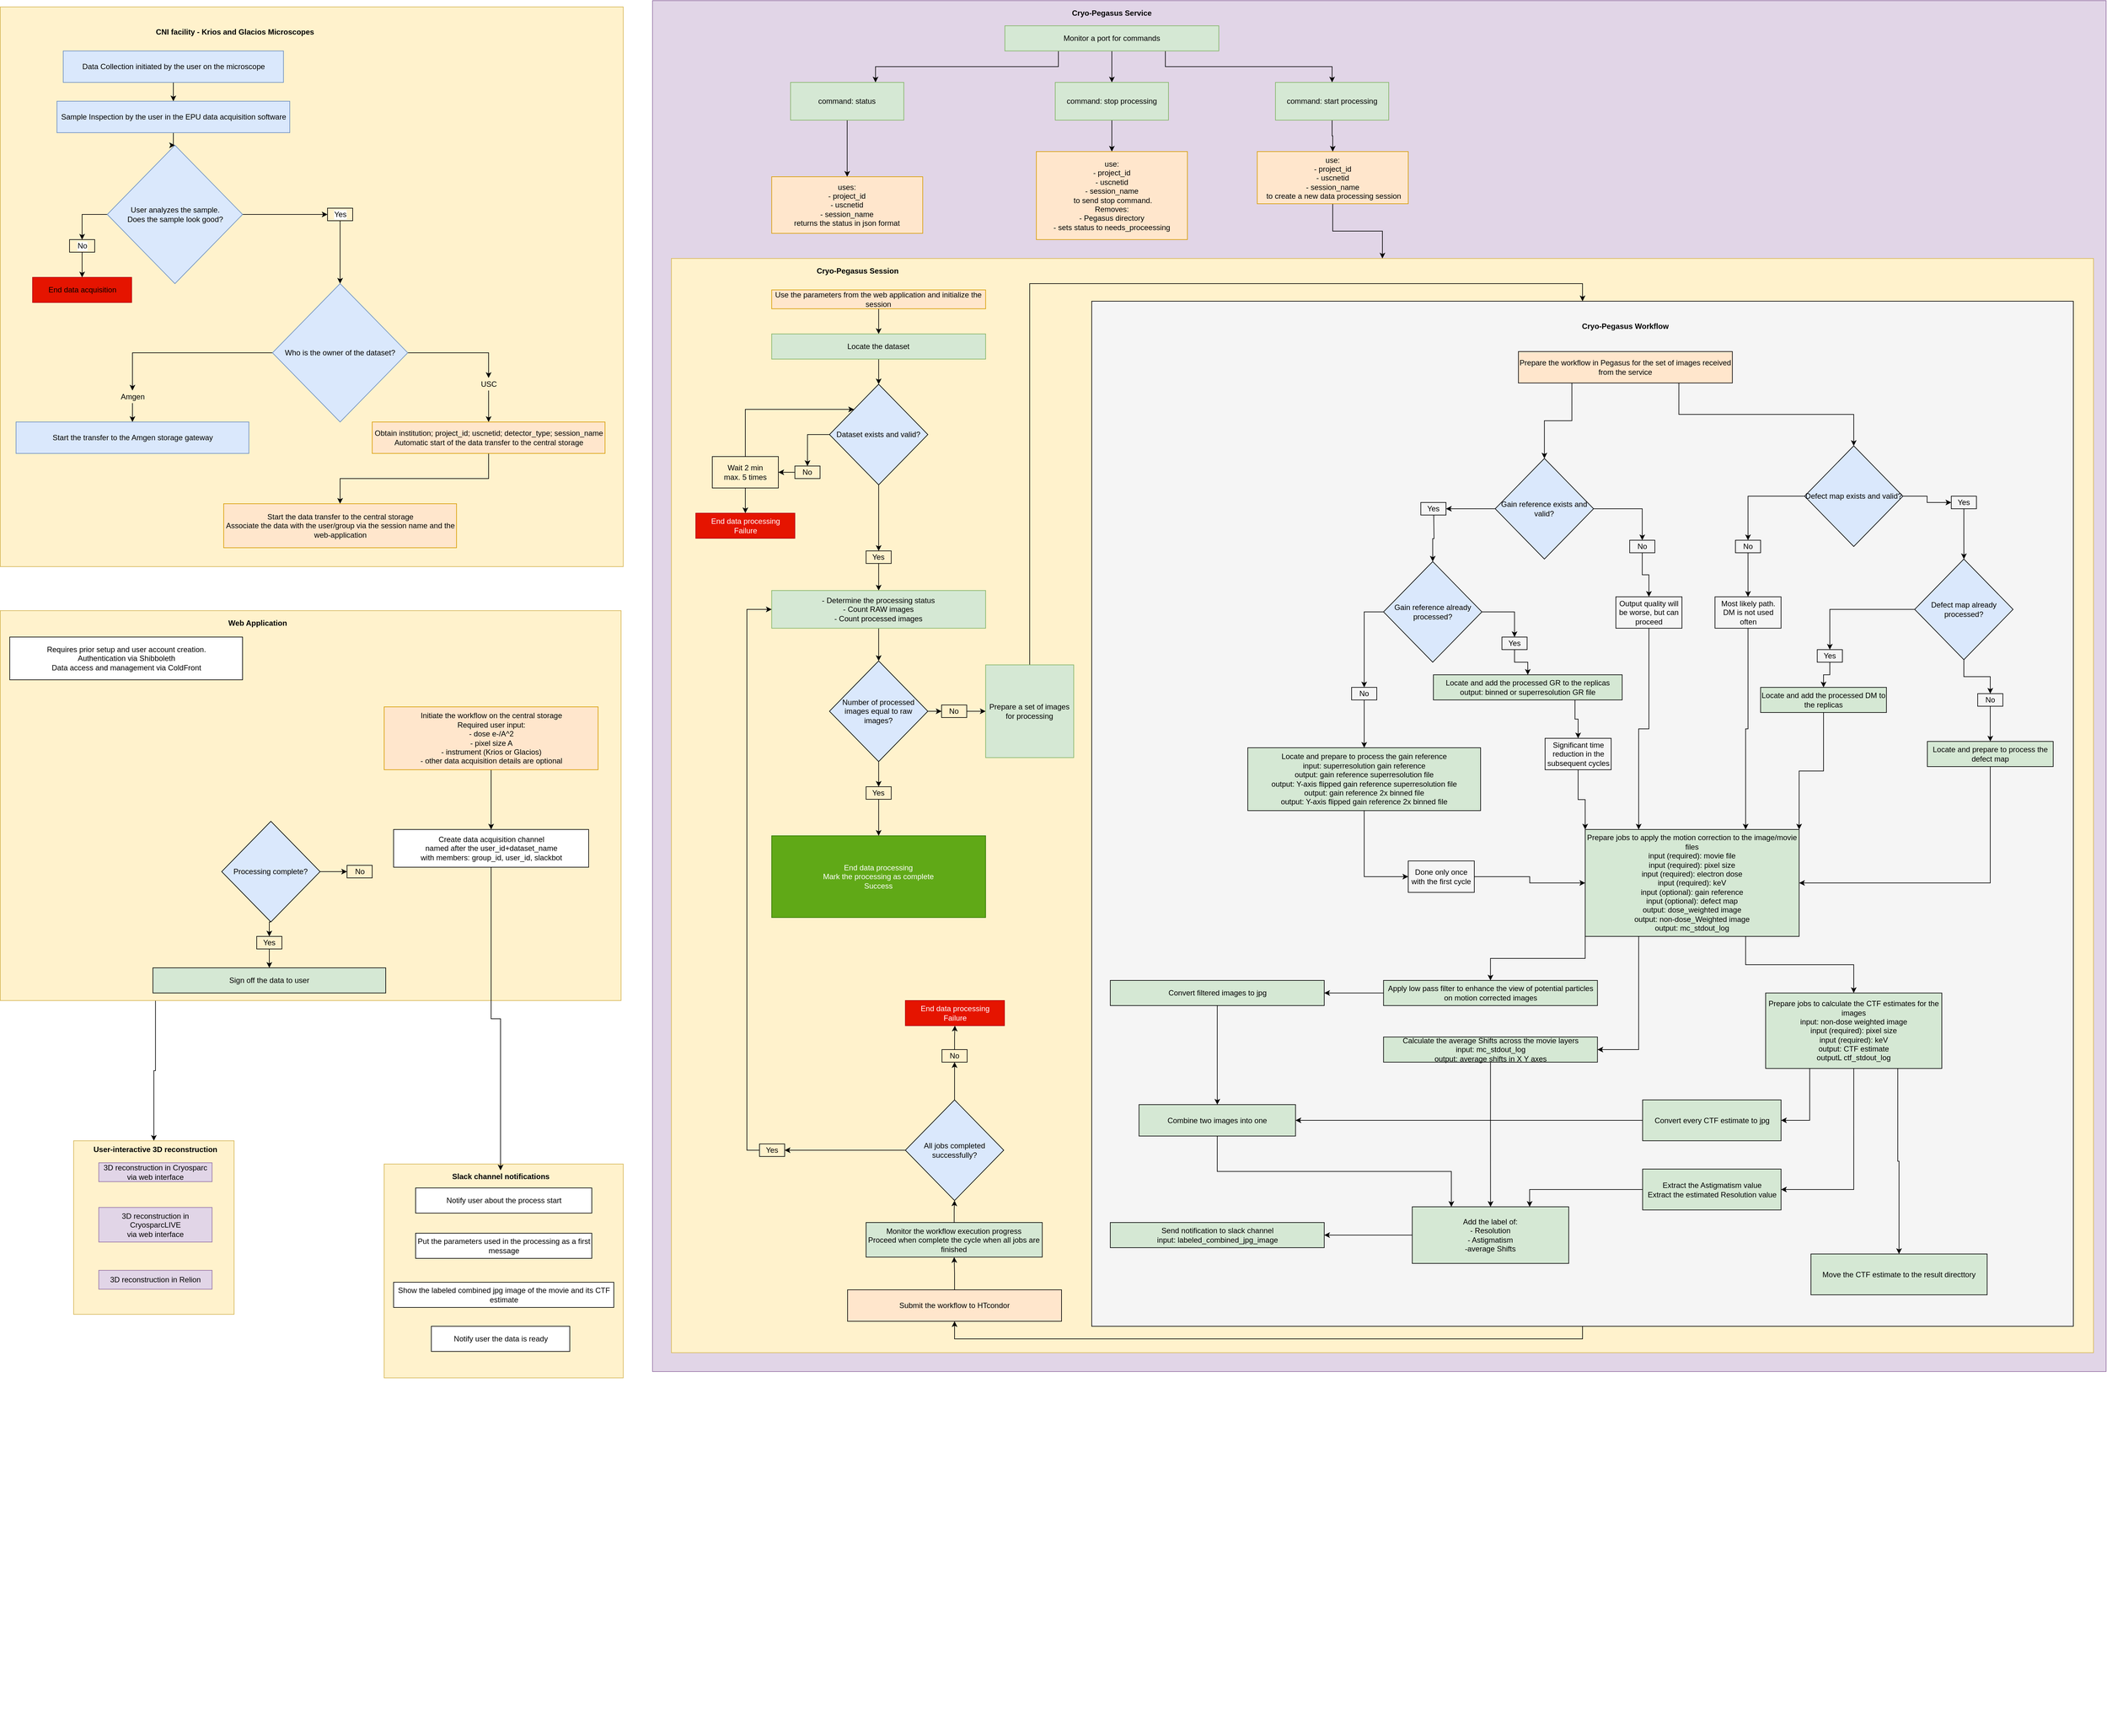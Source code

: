 <mxfile version="15.6.5" type="device"><diagram id="LNNa5TkTB2LznHq0I-LT" name="Page-1"><mxGraphModel dx="1994" dy="1608" grid="1" gridSize="10" guides="1" tooltips="1" connect="1" arrows="1" fold="1" page="1" pageScale="1" pageWidth="850" pageHeight="1100" math="0" shadow="0"><root><mxCell id="0"/><mxCell id="1" parent="0"/><mxCell id="IcMgXI0LhUCKFKVN-vmN-125" value="" style="rounded=0;whiteSpace=wrap;html=1;fillColor=#e1d5e7;strokeColor=#9673a6;fontColor=default;" vertex="1" parent="1"><mxGeometry x="2130" y="440" width="2310" height="2180" as="geometry"/></mxCell><mxCell id="pJacDKq9DmD9MSIn9Ij5-47" value="" style="rounded=0;whiteSpace=wrap;html=1;fillColor=#fff2cc;strokeColor=#d6b656;fontColor=default;" parent="1" vertex="1"><mxGeometry x="2160" y="850" width="2260" height="1740" as="geometry"/></mxCell><mxCell id="IcMgXI0LhUCKFKVN-vmN-156" style="edgeStyle=orthogonalEdgeStyle;rounded=0;orthogonalLoop=1;jettySize=auto;html=1;exitX=0.5;exitY=1;exitDx=0;exitDy=0;labelBackgroundColor=none;fontColor=default;strokeColor=default;entryX=0.5;entryY=1;entryDx=0;entryDy=0;" edge="1" parent="1" source="IcMgXI0LhUCKFKVN-vmN-126" target="IcMgXI0LhUCKFKVN-vmN-61"><mxGeometry relative="1" as="geometry"><mxPoint x="3635.2" y="2643" as="targetPoint"/></mxGeometry></mxCell><mxCell id="IcMgXI0LhUCKFKVN-vmN-126" value="" style="rounded=0;whiteSpace=wrap;html=1;fillColor=#f5f5f5;strokeColor=default;fontColor=default;labelBackgroundColor=none;" vertex="1" parent="1"><mxGeometry x="2828" y="918" width="1560" height="1630" as="geometry"/></mxCell><mxCell id="pJacDKq9DmD9MSIn9Ij5-79" value="" style="rounded=0;whiteSpace=wrap;html=1;fillColor=#fff2cc;strokeColor=#d6b656;fontColor=default;" parent="1" vertex="1"><mxGeometry x="1093.5" y="450" width="990" height="890" as="geometry"/></mxCell><mxCell id="pJacDKq9DmD9MSIn9Ij5-45" value="" style="rounded=0;whiteSpace=wrap;html=1;fillColor=#fff2cc;strokeColor=#d6b656;fontColor=default;" parent="1" vertex="1"><mxGeometry x="1703.5" y="2290" width="380" height="340" as="geometry"/></mxCell><mxCell id="IcMgXI0LhUCKFKVN-vmN-194" style="edgeStyle=orthogonalEdgeStyle;rounded=0;orthogonalLoop=1;jettySize=auto;html=1;exitX=0.25;exitY=1;exitDx=0;exitDy=0;labelBackgroundColor=default;fontColor=default;strokeColor=default;" edge="1" parent="1" source="pJacDKq9DmD9MSIn9Ij5-43" target="pJacDKq9DmD9MSIn9Ij5-41"><mxGeometry relative="1" as="geometry"/></mxCell><mxCell id="pJacDKq9DmD9MSIn9Ij5-43" value="" style="rounded=0;whiteSpace=wrap;html=1;fillColor=#fff2cc;strokeColor=#d6b656;fontColor=default;" parent="1" vertex="1"><mxGeometry x="1093.5" y="1410" width="986.5" height="620" as="geometry"/></mxCell><mxCell id="pJacDKq9DmD9MSIn9Ij5-41" value="" style="rounded=0;whiteSpace=wrap;html=1;fillColor=#fff2cc;strokeColor=#d6b656;fontColor=default;" parent="1" vertex="1"><mxGeometry x="1210" y="2253" width="255" height="276" as="geometry"/></mxCell><mxCell id="pJacDKq9DmD9MSIn9Ij5-51" style="edgeStyle=orthogonalEdgeStyle;rounded=0;orthogonalLoop=1;jettySize=auto;html=1;exitX=0.5;exitY=1;exitDx=0;exitDy=0;fontColor=default;" parent="1" source="pJacDKq9DmD9MSIn9Ij5-3" target="pJacDKq9DmD9MSIn9Ij5-5" edge="1"><mxGeometry relative="1" as="geometry"/></mxCell><mxCell id="pJacDKq9DmD9MSIn9Ij5-3" value="Data Collection initiated by the user on the microscope" style="rounded=0;whiteSpace=wrap;html=1;fillColor=#dae8fc;strokeColor=#6c8ebf;fontColor=default;" parent="1" vertex="1"><mxGeometry x="1193.5" y="520" width="350" height="50" as="geometry"/></mxCell><mxCell id="pJacDKq9DmD9MSIn9Ij5-52" style="edgeStyle=orthogonalEdgeStyle;rounded=0;orthogonalLoop=1;jettySize=auto;html=1;exitX=0.5;exitY=1;exitDx=0;exitDy=0;fontColor=default;" parent="1" source="pJacDKq9DmD9MSIn9Ij5-5" target="pJacDKq9DmD9MSIn9Ij5-6" edge="1"><mxGeometry relative="1" as="geometry"/></mxCell><mxCell id="pJacDKq9DmD9MSIn9Ij5-5" value="Sample Inspection by the user in the EPU data acquisition software" style="rounded=0;whiteSpace=wrap;html=1;fillColor=#dae8fc;strokeColor=#6c8ebf;fontColor=default;" parent="1" vertex="1"><mxGeometry x="1183.5" y="600" width="370" height="50" as="geometry"/></mxCell><mxCell id="pJacDKq9DmD9MSIn9Ij5-56" style="edgeStyle=orthogonalEdgeStyle;rounded=0;orthogonalLoop=1;jettySize=auto;html=1;exitX=0;exitY=0.5;exitDx=0;exitDy=0;entryX=0.5;entryY=0;entryDx=0;entryDy=0;strokeColor=default;labelBackgroundColor=default;fontColor=default;" parent="1" source="pJacDKq9DmD9MSIn9Ij5-6" target="pJacDKq9DmD9MSIn9Ij5-8" edge="1"><mxGeometry relative="1" as="geometry"/></mxCell><mxCell id="pJacDKq9DmD9MSIn9Ij5-59" style="edgeStyle=orthogonalEdgeStyle;rounded=0;orthogonalLoop=1;jettySize=auto;html=1;exitX=1;exitY=0.5;exitDx=0;exitDy=0;entryX=0;entryY=0.5;entryDx=0;entryDy=0;strokeColor=default;labelBackgroundColor=default;fontColor=default;" parent="1" source="pJacDKq9DmD9MSIn9Ij5-6" target="IcMgXI0LhUCKFKVN-vmN-167" edge="1"><mxGeometry relative="1" as="geometry"><mxPoint x="1563.5" y="820" as="targetPoint"/></mxGeometry></mxCell><mxCell id="pJacDKq9DmD9MSIn9Ij5-6" value="User analyzes the sample.&lt;br&gt;Does the sample look good?" style="rhombus;whiteSpace=wrap;html=1;fillColor=#dae8fc;strokeColor=#6c8ebf;fontColor=default;" parent="1" vertex="1"><mxGeometry x="1263.5" y="670" width="215" height="220" as="geometry"/></mxCell><mxCell id="pJacDKq9DmD9MSIn9Ij5-7" value="End data acquisition" style="rounded=0;whiteSpace=wrap;html=1;fillColor=#e51400;strokeColor=#B20000;labelBackgroundColor=none;fontColor=default;" parent="1" vertex="1"><mxGeometry x="1144.75" y="880" width="157.5" height="40" as="geometry"/></mxCell><mxCell id="pJacDKq9DmD9MSIn9Ij5-55" style="edgeStyle=orthogonalEdgeStyle;rounded=0;orthogonalLoop=1;jettySize=auto;html=1;exitX=0.5;exitY=1;exitDx=0;exitDy=0;strokeColor=default;labelBackgroundColor=default;fontColor=default;" parent="1" source="pJacDKq9DmD9MSIn9Ij5-8" target="pJacDKq9DmD9MSIn9Ij5-7" edge="1"><mxGeometry relative="1" as="geometry"/></mxCell><mxCell id="pJacDKq9DmD9MSIn9Ij5-8" value="No" style="text;html=1;strokeColor=default;fillColor=none;align=center;verticalAlign=middle;whiteSpace=wrap;rounded=0;labelBackgroundColor=default;fontColor=default;" parent="1" vertex="1"><mxGeometry x="1203.5" y="820" width="40" height="20" as="geometry"/></mxCell><mxCell id="pJacDKq9DmD9MSIn9Ij5-60" style="edgeStyle=orthogonalEdgeStyle;rounded=0;orthogonalLoop=1;jettySize=auto;html=1;entryX=0.5;entryY=0;entryDx=0;entryDy=0;strokeColor=default;labelBackgroundColor=default;fontColor=default;" parent="1" source="IcMgXI0LhUCKFKVN-vmN-167" target="pJacDKq9DmD9MSIn9Ij5-10" edge="1"><mxGeometry relative="1" as="geometry"><mxPoint x="1583.5" y="835" as="sourcePoint"/></mxGeometry></mxCell><mxCell id="pJacDKq9DmD9MSIn9Ij5-61" style="edgeStyle=orthogonalEdgeStyle;rounded=0;orthogonalLoop=1;jettySize=auto;html=1;exitX=0;exitY=0.5;exitDx=0;exitDy=0;entryX=0.5;entryY=0;entryDx=0;entryDy=0;fontColor=default;" parent="1" source="pJacDKq9DmD9MSIn9Ij5-10" target="pJacDKq9DmD9MSIn9Ij5-11" edge="1"><mxGeometry relative="1" as="geometry"/></mxCell><mxCell id="pJacDKq9DmD9MSIn9Ij5-63" style="edgeStyle=orthogonalEdgeStyle;rounded=0;orthogonalLoop=1;jettySize=auto;html=1;exitX=1;exitY=0.5;exitDx=0;exitDy=0;entryX=0.5;entryY=0;entryDx=0;entryDy=0;fontColor=default;" parent="1" source="pJacDKq9DmD9MSIn9Ij5-10" target="pJacDKq9DmD9MSIn9Ij5-12" edge="1"><mxGeometry relative="1" as="geometry"/></mxCell><mxCell id="pJacDKq9DmD9MSIn9Ij5-10" value="Who is the owner of the dataset?" style="rhombus;whiteSpace=wrap;html=1;fillColor=#dae8fc;strokeColor=#6c8ebf;fontColor=default;" parent="1" vertex="1"><mxGeometry x="1526" y="890" width="215" height="220" as="geometry"/></mxCell><mxCell id="pJacDKq9DmD9MSIn9Ij5-62" style="edgeStyle=orthogonalEdgeStyle;rounded=0;orthogonalLoop=1;jettySize=auto;html=1;exitX=0.5;exitY=1;exitDx=0;exitDy=0;fontColor=default;" parent="1" source="pJacDKq9DmD9MSIn9Ij5-11" target="pJacDKq9DmD9MSIn9Ij5-13" edge="1"><mxGeometry relative="1" as="geometry"/></mxCell><mxCell id="pJacDKq9DmD9MSIn9Ij5-11" value="Amgen" style="text;html=1;strokeColor=none;fillColor=none;align=center;verticalAlign=middle;whiteSpace=wrap;rounded=0;fontColor=default;" parent="1" vertex="1"><mxGeometry x="1283.5" y="1060" width="40" height="20" as="geometry"/></mxCell><mxCell id="pJacDKq9DmD9MSIn9Ij5-64" style="edgeStyle=orthogonalEdgeStyle;rounded=0;orthogonalLoop=1;jettySize=auto;html=1;exitX=0.5;exitY=1;exitDx=0;exitDy=0;entryX=0.5;entryY=0;entryDx=0;entryDy=0;fontColor=default;" parent="1" source="pJacDKq9DmD9MSIn9Ij5-12" target="pJacDKq9DmD9MSIn9Ij5-14" edge="1"><mxGeometry relative="1" as="geometry"/></mxCell><mxCell id="pJacDKq9DmD9MSIn9Ij5-12" value="USC" style="text;html=1;strokeColor=none;fillColor=none;align=center;verticalAlign=middle;whiteSpace=wrap;rounded=0;fontColor=default;" parent="1" vertex="1"><mxGeometry x="1849.5" y="1040" width="40" height="20" as="geometry"/></mxCell><mxCell id="pJacDKq9DmD9MSIn9Ij5-13" value="Start the transfer to the Amgen storage gateway" style="rounded=0;whiteSpace=wrap;html=1;fillColor=#dae8fc;strokeColor=#6c8ebf;fontColor=default;" parent="1" vertex="1"><mxGeometry x="1118.5" y="1110" width="370" height="50" as="geometry"/></mxCell><mxCell id="pJacDKq9DmD9MSIn9Ij5-65" style="edgeStyle=orthogonalEdgeStyle;rounded=0;orthogonalLoop=1;jettySize=auto;html=1;exitX=0.5;exitY=1;exitDx=0;exitDy=0;fontColor=default;" parent="1" source="pJacDKq9DmD9MSIn9Ij5-14" target="pJacDKq9DmD9MSIn9Ij5-15" edge="1"><mxGeometry relative="1" as="geometry"/></mxCell><mxCell id="pJacDKq9DmD9MSIn9Ij5-14" value="Obtain institution; project_id; uscnetid; detector_type; session_name&lt;br&gt;Automatic start of the data transfer to the central storage" style="rounded=0;whiteSpace=wrap;html=1;fillColor=#ffe6cc;strokeColor=#d79b00;fontColor=default;" parent="1" vertex="1"><mxGeometry x="1684.5" y="1110" width="370" height="50" as="geometry"/></mxCell><mxCell id="pJacDKq9DmD9MSIn9Ij5-15" value="Start the data transfer to the central storage&lt;br&gt;Associate the data with the user/group via the session name and the web-application" style="rounded=0;whiteSpace=wrap;html=1;fillColor=#ffe6cc;strokeColor=#d79b00;fontColor=default;" parent="1" vertex="1"><mxGeometry x="1448.5" y="1240" width="370" height="70" as="geometry"/></mxCell><mxCell id="IcMgXI0LhUCKFKVN-vmN-159" style="edgeStyle=orthogonalEdgeStyle;rounded=0;orthogonalLoop=1;jettySize=auto;html=1;exitX=0.5;exitY=1;exitDx=0;exitDy=0;labelBackgroundColor=default;fontColor=default;strokeColor=default;" edge="1" parent="1" source="pJacDKq9DmD9MSIn9Ij5-16" target="IcMgXI0LhUCKFKVN-vmN-5"><mxGeometry relative="1" as="geometry"/></mxCell><mxCell id="pJacDKq9DmD9MSIn9Ij5-16" value="Use the parameters from the web application and initialize the session" style="rounded=0;whiteSpace=wrap;html=1;fillColor=#ffe6cc;strokeColor=#d79b00;fontColor=default;" parent="1" vertex="1"><mxGeometry x="2319.38" y="900" width="340" height="30" as="geometry"/></mxCell><mxCell id="IcMgXI0LhUCKFKVN-vmN-191" style="edgeStyle=orthogonalEdgeStyle;rounded=0;orthogonalLoop=1;jettySize=auto;html=1;exitX=0.5;exitY=1;exitDx=0;exitDy=0;entryX=0.5;entryY=0;entryDx=0;entryDy=0;labelBackgroundColor=default;fontColor=default;strokeColor=default;" edge="1" parent="1" source="pJacDKq9DmD9MSIn9Ij5-20" target="pJacDKq9DmD9MSIn9Ij5-46"><mxGeometry relative="1" as="geometry"/></mxCell><mxCell id="pJacDKq9DmD9MSIn9Ij5-20" value="Create data acquisition channel&lt;br&gt;named after the user_id+dataset_name&lt;br&gt;with members: group_id, user_id, slackbot" style="rounded=0;whiteSpace=wrap;html=1;fontColor=default;fillColor=default;strokeColor=default;" parent="1" vertex="1"><mxGeometry x="1718.5" y="1758" width="310" height="60" as="geometry"/></mxCell><mxCell id="pJacDKq9DmD9MSIn9Ij5-21" value="Notify user about the process start" style="rounded=0;whiteSpace=wrap;html=1;fontColor=default;fillColor=default;strokeColor=default;" parent="1" vertex="1"><mxGeometry x="1753.5" y="2328" width="280" height="40" as="geometry"/></mxCell><mxCell id="pJacDKq9DmD9MSIn9Ij5-24" value="Show the labeled combined jpg image of the movie and its CTF estimate" style="rounded=0;whiteSpace=wrap;html=1;fontColor=default;fillColor=default;strokeColor=default;" parent="1" vertex="1"><mxGeometry x="1718.5" y="2478" width="350" height="40" as="geometry"/></mxCell><mxCell id="pJacDKq9DmD9MSIn9Ij5-27" value="Notify user the data is ready" style="rounded=0;whiteSpace=wrap;html=1;fontColor=default;fillColor=default;strokeColor=default;" parent="1" vertex="1"><mxGeometry x="1778.5" y="2548" width="220" height="40" as="geometry"/></mxCell><mxCell id="IcMgXI0LhUCKFKVN-vmN-105" style="edgeStyle=orthogonalEdgeStyle;rounded=0;orthogonalLoop=1;jettySize=auto;html=1;exitX=0.75;exitY=1;exitDx=0;exitDy=0;labelBackgroundColor=none;fontColor=default;strokeColor=default;" edge="1" parent="1" source="pJacDKq9DmD9MSIn9Ij5-28" target="pJacDKq9DmD9MSIn9Ij5-31"><mxGeometry relative="1" as="geometry"/></mxCell><mxCell id="IcMgXI0LhUCKFKVN-vmN-116" style="edgeStyle=orthogonalEdgeStyle;rounded=0;orthogonalLoop=1;jettySize=auto;html=1;exitX=0;exitY=1;exitDx=0;exitDy=0;labelBackgroundColor=none;fontColor=default;strokeColor=default;" edge="1" parent="1" source="pJacDKq9DmD9MSIn9Ij5-28" target="pJacDKq9DmD9MSIn9Ij5-29"><mxGeometry relative="1" as="geometry"/></mxCell><mxCell id="IcMgXI0LhUCKFKVN-vmN-117" style="edgeStyle=orthogonalEdgeStyle;rounded=0;orthogonalLoop=1;jettySize=auto;html=1;exitX=0.25;exitY=1;exitDx=0;exitDy=0;entryX=1;entryY=0.5;entryDx=0;entryDy=0;labelBackgroundColor=none;fontColor=default;strokeColor=default;" edge="1" parent="1" source="pJacDKq9DmD9MSIn9Ij5-28" target="IcMgXI0LhUCKFKVN-vmN-1"><mxGeometry relative="1" as="geometry"/></mxCell><mxCell id="pJacDKq9DmD9MSIn9Ij5-28" value="Prepare jobs to apply the motion correction to the image/movie files&lt;br&gt;input (required): movie file&lt;br&gt;input (required): pixel size&lt;br&gt;input (required): electron dose&lt;br&gt;input (required): keV&lt;br&gt;input (optional): gain reference&lt;br&gt;input (optional): defect map&lt;br&gt;output: dose_weighted image&lt;br&gt;output: non-dose_Weighted image&lt;br&gt;output: mc_stdout_log" style="rounded=0;whiteSpace=wrap;html=1;fillColor=#d5e8d4;strokeColor=default;fontColor=default;labelBackgroundColor=none;" parent="1" vertex="1"><mxGeometry x="3612.22" y="1758" width="340" height="170" as="geometry"/></mxCell><mxCell id="IcMgXI0LhUCKFKVN-vmN-114" style="edgeStyle=orthogonalEdgeStyle;rounded=0;orthogonalLoop=1;jettySize=auto;html=1;exitX=0;exitY=0.5;exitDx=0;exitDy=0;labelBackgroundColor=none;fontColor=default;strokeColor=default;" edge="1" parent="1" source="pJacDKq9DmD9MSIn9Ij5-29" target="IcMgXI0LhUCKFKVN-vmN-56"><mxGeometry relative="1" as="geometry"/></mxCell><mxCell id="pJacDKq9DmD9MSIn9Ij5-29" value="Apply low pass filter to enhance the view of potential particles on motion corrected images" style="rounded=0;whiteSpace=wrap;html=1;fillColor=#d5e8d4;strokeColor=default;fontColor=default;labelBackgroundColor=none;" parent="1" vertex="1"><mxGeometry x="3291.74" y="1998" width="340" height="40" as="geometry"/></mxCell><mxCell id="IcMgXI0LhUCKFKVN-vmN-123" style="edgeStyle=orthogonalEdgeStyle;rounded=0;orthogonalLoop=1;jettySize=auto;html=1;exitX=0;exitY=0.5;exitDx=0;exitDy=0;entryX=0.75;entryY=0;entryDx=0;entryDy=0;labelBackgroundColor=none;fontColor=default;strokeColor=default;" edge="1" parent="1" source="pJacDKq9DmD9MSIn9Ij5-30" target="IcMgXI0LhUCKFKVN-vmN-118"><mxGeometry relative="1" as="geometry"/></mxCell><mxCell id="pJacDKq9DmD9MSIn9Ij5-30" value="Extract the Astigmatism value&lt;br&gt;Extract the estimated Resolution value" style="rounded=0;whiteSpace=wrap;html=1;fillColor=#d5e8d4;strokeColor=default;fontColor=default;labelBackgroundColor=none;" parent="1" vertex="1"><mxGeometry x="3703.5" y="2298" width="220" height="65" as="geometry"/></mxCell><mxCell id="IcMgXI0LhUCKFKVN-vmN-111" style="edgeStyle=orthogonalEdgeStyle;rounded=0;orthogonalLoop=1;jettySize=auto;html=1;exitX=0.5;exitY=1;exitDx=0;exitDy=0;entryX=1;entryY=0.5;entryDx=0;entryDy=0;labelBackgroundColor=none;fontColor=default;strokeColor=default;" edge="1" parent="1" source="pJacDKq9DmD9MSIn9Ij5-31" target="pJacDKq9DmD9MSIn9Ij5-30"><mxGeometry relative="1" as="geometry"/></mxCell><mxCell id="IcMgXI0LhUCKFKVN-vmN-112" style="edgeStyle=orthogonalEdgeStyle;rounded=0;orthogonalLoop=1;jettySize=auto;html=1;exitX=0.25;exitY=1;exitDx=0;exitDy=0;entryX=1;entryY=0.5;entryDx=0;entryDy=0;labelBackgroundColor=none;fontColor=default;strokeColor=default;" edge="1" parent="1" source="pJacDKq9DmD9MSIn9Ij5-31" target="IcMgXI0LhUCKFKVN-vmN-58"><mxGeometry relative="1" as="geometry"/></mxCell><mxCell id="IcMgXI0LhUCKFKVN-vmN-113" style="edgeStyle=orthogonalEdgeStyle;rounded=0;orthogonalLoop=1;jettySize=auto;html=1;exitX=0.75;exitY=1;exitDx=0;exitDy=0;labelBackgroundColor=none;fontColor=default;strokeColor=default;" edge="1" parent="1" source="pJacDKq9DmD9MSIn9Ij5-31" target="IcMgXI0LhUCKFKVN-vmN-57"><mxGeometry relative="1" as="geometry"/></mxCell><mxCell id="pJacDKq9DmD9MSIn9Ij5-31" value="Prepare jobs to calculate the CTF estimates for the images&lt;br&gt;input: non-dose weighted image&lt;br&gt;input (required): pixel size&lt;br&gt;input (required): keV&lt;br&gt;output: CTF estimate&lt;br&gt;outputL ctf_stdout_log" style="rounded=0;whiteSpace=wrap;html=1;fillColor=#d5e8d4;strokeColor=default;fontColor=default;labelBackgroundColor=none;" parent="1" vertex="1"><mxGeometry x="3899.02" y="2018" width="280" height="120" as="geometry"/></mxCell><mxCell id="pJacDKq9DmD9MSIn9Ij5-32" value="Sign off the data to user" style="rounded=0;whiteSpace=wrap;html=1;fillColor=#d5e8d4;strokeColor=default;fontColor=default;labelBackgroundColor=none;" parent="1" vertex="1"><mxGeometry x="1336.0" y="1978" width="370" height="40" as="geometry"/></mxCell><mxCell id="pJacDKq9DmD9MSIn9Ij5-33" value="Requires prior setup and user account creation.&lt;br&gt;Authentication via Shibboleth&lt;br&gt;Data access and management via ColdFront" style="rounded=0;whiteSpace=wrap;html=1;fontColor=default;fillColor=default;strokeColor=default;" parent="1" vertex="1"><mxGeometry x="1108.5" y="1452" width="370" height="68" as="geometry"/></mxCell><mxCell id="pJacDKq9DmD9MSIn9Ij5-36" value="3D reconstruction in Cryosparc&lt;br&gt;via web interface" style="rounded=0;whiteSpace=wrap;html=1;fillColor=#e1d5e7;strokeColor=#9673a6;fontColor=default;" parent="1" vertex="1"><mxGeometry x="1250" y="2288" width="180" height="30" as="geometry"/></mxCell><mxCell id="pJacDKq9DmD9MSIn9Ij5-37" value="3D reconstruction in Relion" style="rounded=0;whiteSpace=wrap;html=1;fillColor=#e1d5e7;strokeColor=#9673a6;fontColor=default;" parent="1" vertex="1"><mxGeometry x="1250.0" y="2459" width="180" height="30" as="geometry"/></mxCell><mxCell id="pJacDKq9DmD9MSIn9Ij5-42" value="User-interactive 3D reconstruction" style="text;html=1;strokeColor=none;fillColor=none;align=center;verticalAlign=middle;whiteSpace=wrap;rounded=0;fontColor=default;fontStyle=1" parent="1" vertex="1"><mxGeometry x="1220" y="2257" width="240" height="20" as="geometry"/></mxCell><mxCell id="pJacDKq9DmD9MSIn9Ij5-44" value="Web Application" style="text;html=1;strokeColor=none;fillColor=none;align=center;verticalAlign=middle;whiteSpace=wrap;rounded=0;fontColor=default;labelBackgroundColor=none;fontStyle=1" parent="1" vertex="1"><mxGeometry x="1439.5" y="1420" width="125" height="20" as="geometry"/></mxCell><mxCell id="pJacDKq9DmD9MSIn9Ij5-46" value="Slack channel notifications" style="text;html=1;strokeColor=none;fillColor=none;align=center;verticalAlign=middle;whiteSpace=wrap;rounded=0;fontColor=default;fontStyle=1" parent="1" vertex="1"><mxGeometry x="1788.5" y="2300" width="200" height="20" as="geometry"/></mxCell><mxCell id="pJacDKq9DmD9MSIn9Ij5-48" value="Cryo-Pegasus Service" style="text;html=1;strokeColor=none;fillColor=none;align=center;verticalAlign=middle;whiteSpace=wrap;rounded=0;fontColor=default;fontStyle=1" parent="1" vertex="1"><mxGeometry x="2770" y="450" width="180" height="20" as="geometry"/></mxCell><mxCell id="pJacDKq9DmD9MSIn9Ij5-86" value="CNI facility - Krios and Glacios Microscopes" style="text;html=1;strokeColor=none;fillColor=none;align=center;verticalAlign=middle;whiteSpace=wrap;rounded=0;fontColor=default;fontStyle=1" parent="1" vertex="1"><mxGeometry x="1302.25" y="480" width="329" height="20" as="geometry"/></mxCell><mxCell id="IcMgXI0LhUCKFKVN-vmN-122" style="edgeStyle=orthogonalEdgeStyle;rounded=0;orthogonalLoop=1;jettySize=auto;html=1;exitX=0.5;exitY=1;exitDx=0;exitDy=0;labelBackgroundColor=none;fontColor=default;strokeColor=default;" edge="1" parent="1" source="IcMgXI0LhUCKFKVN-vmN-1" target="IcMgXI0LhUCKFKVN-vmN-118"><mxGeometry relative="1" as="geometry"/></mxCell><mxCell id="IcMgXI0LhUCKFKVN-vmN-1" value="Calculate the average Shifts across the movie layers&lt;br&gt;input: mc_stdout_log&lt;br&gt;output: average shifts in X Y axes" style="rounded=0;whiteSpace=wrap;html=1;fillColor=#d5e8d4;strokeColor=default;fontColor=default;labelBackgroundColor=none;" vertex="1" parent="1"><mxGeometry x="3291.74" y="2088" width="340" height="40" as="geometry"/></mxCell><mxCell id="IcMgXI0LhUCKFKVN-vmN-121" style="edgeStyle=orthogonalEdgeStyle;rounded=0;orthogonalLoop=1;jettySize=auto;html=1;exitX=0.5;exitY=1;exitDx=0;exitDy=0;entryX=0.25;entryY=0;entryDx=0;entryDy=0;labelBackgroundColor=none;fontColor=default;strokeColor=default;" edge="1" parent="1" source="IcMgXI0LhUCKFKVN-vmN-2" target="IcMgXI0LhUCKFKVN-vmN-118"><mxGeometry relative="1" as="geometry"/></mxCell><mxCell id="IcMgXI0LhUCKFKVN-vmN-2" value="Combine two images into one" style="rounded=0;whiteSpace=wrap;html=1;fillColor=#d5e8d4;strokeColor=default;fontColor=default;labelBackgroundColor=none;" vertex="1" parent="1"><mxGeometry x="2903.15" y="2195.5" width="248.75" height="50" as="geometry"/></mxCell><mxCell id="IcMgXI0LhUCKFKVN-vmN-190" style="edgeStyle=orthogonalEdgeStyle;rounded=0;orthogonalLoop=1;jettySize=auto;html=1;exitX=0.5;exitY=1;exitDx=0;exitDy=0;labelBackgroundColor=default;fontColor=default;strokeColor=default;" edge="1" parent="1" source="IcMgXI0LhUCKFKVN-vmN-3" target="pJacDKq9DmD9MSIn9Ij5-20"><mxGeometry relative="1" as="geometry"/></mxCell><mxCell id="IcMgXI0LhUCKFKVN-vmN-3" value="Initiate the workflow on the central storage&lt;br&gt;Required user input:&lt;br&gt;- dose e-/A^2&lt;br&gt;- pixel size A&lt;br&gt;- instrument (Krios or Glacios)&lt;br&gt;- other data acquisition details are optional" style="rounded=0;whiteSpace=wrap;html=1;fillColor=#ffe6cc;strokeColor=#d79b00;fontColor=default;" vertex="1" parent="1"><mxGeometry x="1703.5" y="1563" width="340" height="100" as="geometry"/></mxCell><mxCell id="IcMgXI0LhUCKFKVN-vmN-158" style="edgeStyle=orthogonalEdgeStyle;rounded=0;orthogonalLoop=1;jettySize=auto;html=1;exitX=0.5;exitY=1;exitDx=0;exitDy=0;labelBackgroundColor=default;fontColor=default;strokeColor=default;" edge="1" parent="1" source="IcMgXI0LhUCKFKVN-vmN-5" target="IcMgXI0LhUCKFKVN-vmN-7"><mxGeometry relative="1" as="geometry"/></mxCell><mxCell id="IcMgXI0LhUCKFKVN-vmN-5" value="Locate the dataset" style="rounded=0;whiteSpace=wrap;html=1;fillColor=#d5e8d4;strokeColor=#82b366;fontColor=default;" vertex="1" parent="1"><mxGeometry x="2319.38" y="970" width="340" height="40" as="geometry"/></mxCell><mxCell id="IcMgXI0LhUCKFKVN-vmN-7" value="Dataset exists and valid?" style="rhombus;whiteSpace=wrap;html=1;fillColor=#dae8fc;strokeColor=default;fontColor=default;" vertex="1" parent="1"><mxGeometry x="2411.2" y="1050" width="156.36" height="160" as="geometry"/></mxCell><mxCell id="IcMgXI0LhUCKFKVN-vmN-8" style="edgeStyle=orthogonalEdgeStyle;rounded=0;orthogonalLoop=1;jettySize=auto;html=1;strokeColor=default;labelBackgroundColor=default;fontColor=default;entryX=0.5;entryY=0;entryDx=0;entryDy=0;" edge="1" target="IcMgXI0LhUCKFKVN-vmN-11" parent="1" source="IcMgXI0LhUCKFKVN-vmN-7"><mxGeometry relative="1" as="geometry"><mxPoint x="1694.75" y="1090" as="sourcePoint"/><mxPoint x="1930.0" y="1110" as="targetPoint"/></mxGeometry></mxCell><mxCell id="IcMgXI0LhUCKFKVN-vmN-9" value="End data processing&lt;br&gt;Failure" style="rounded=0;whiteSpace=wrap;html=1;fillColor=#e51400;strokeColor=#B20000;labelBackgroundColor=none;fontColor=#ffffff;" vertex="1" parent="1"><mxGeometry x="2198.75" y="1255" width="157.5" height="40" as="geometry"/></mxCell><mxCell id="IcMgXI0LhUCKFKVN-vmN-11" value="No" style="text;html=1;strokeColor=default;fillColor=none;align=center;verticalAlign=middle;whiteSpace=wrap;rounded=0;labelBackgroundColor=none;fontColor=default;" vertex="1" parent="1"><mxGeometry x="2356.25" y="1180" width="40" height="20" as="geometry"/></mxCell><mxCell id="IcMgXI0LhUCKFKVN-vmN-13" style="edgeStyle=orthogonalEdgeStyle;rounded=0;orthogonalLoop=1;jettySize=auto;html=1;strokeColor=default;labelBackgroundColor=default;fontColor=default;entryX=1;entryY=0.5;entryDx=0;entryDy=0;exitX=0;exitY=0.5;exitDx=0;exitDy=0;" edge="1" parent="1" source="IcMgXI0LhUCKFKVN-vmN-11" target="IcMgXI0LhUCKFKVN-vmN-15"><mxGeometry relative="1" as="geometry"><mxPoint x="2079.988" y="1209.999" as="sourcePoint"/><mxPoint x="2005.0" y="1229.97" as="targetPoint"/></mxGeometry></mxCell><mxCell id="IcMgXI0LhUCKFKVN-vmN-157" style="edgeStyle=orthogonalEdgeStyle;rounded=0;orthogonalLoop=1;jettySize=auto;html=1;exitX=0.5;exitY=1;exitDx=0;exitDy=0;labelBackgroundColor=default;fontColor=default;strokeColor=default;" edge="1" parent="1" source="IcMgXI0LhUCKFKVN-vmN-15" target="IcMgXI0LhUCKFKVN-vmN-9"><mxGeometry relative="1" as="geometry"/></mxCell><mxCell id="IcMgXI0LhUCKFKVN-vmN-15" value="Wait 2 min&lt;br&gt;max. 5 times" style="text;html=1;strokeColor=default;fillColor=none;align=center;verticalAlign=middle;whiteSpace=wrap;rounded=0;labelBackgroundColor=none;fontColor=default;" vertex="1" parent="1"><mxGeometry x="2225.0" y="1165" width="105" height="50" as="geometry"/></mxCell><mxCell id="IcMgXI0LhUCKFKVN-vmN-16" style="edgeStyle=orthogonalEdgeStyle;rounded=0;orthogonalLoop=1;jettySize=auto;html=1;strokeColor=default;labelBackgroundColor=default;fontColor=default;exitX=0.5;exitY=0;exitDx=0;exitDy=0;entryX=0;entryY=0;entryDx=0;entryDy=0;" edge="1" parent="1" source="IcMgXI0LhUCKFKVN-vmN-15" target="IcMgXI0LhUCKFKVN-vmN-7"><mxGeometry relative="1" as="geometry"><mxPoint x="2332.64" y="1190" as="sourcePoint"/><mxPoint x="2275.0" y="1230" as="targetPoint"/><Array as="points"/></mxGeometry></mxCell><mxCell id="IcMgXI0LhUCKFKVN-vmN-67" style="edgeStyle=orthogonalEdgeStyle;rounded=0;orthogonalLoop=1;jettySize=auto;html=1;exitX=0.5;exitY=1;exitDx=0;exitDy=0;labelBackgroundColor=default;fontColor=default;strokeColor=default;" edge="1" parent="1" source="IcMgXI0LhUCKFKVN-vmN-18" target="IcMgXI0LhUCKFKVN-vmN-31"><mxGeometry relative="1" as="geometry"/></mxCell><mxCell id="IcMgXI0LhUCKFKVN-vmN-18" value="Yes" style="text;html=1;strokeColor=default;fillColor=none;align=center;verticalAlign=middle;whiteSpace=wrap;rounded=0;labelBackgroundColor=none;fontColor=default;" vertex="1" parent="1"><mxGeometry x="2469.38" y="1315" width="40" height="20" as="geometry"/></mxCell><mxCell id="IcMgXI0LhUCKFKVN-vmN-19" style="edgeStyle=orthogonalEdgeStyle;rounded=0;orthogonalLoop=1;jettySize=auto;html=1;strokeColor=default;labelBackgroundColor=default;fontColor=default;entryX=0.5;entryY=0;entryDx=0;entryDy=0;exitX=0.5;exitY=1;exitDx=0;exitDy=0;" edge="1" parent="1" source="IcMgXI0LhUCKFKVN-vmN-7" target="IcMgXI0LhUCKFKVN-vmN-18"><mxGeometry relative="1" as="geometry"><mxPoint x="2332.64" y="1190" as="sourcePoint"/><mxPoint x="2275.0" y="1230" as="targetPoint"/></mxGeometry></mxCell><mxCell id="IcMgXI0LhUCKFKVN-vmN-188" style="edgeStyle=orthogonalEdgeStyle;rounded=0;orthogonalLoop=1;jettySize=auto;html=1;exitX=0.5;exitY=1;exitDx=0;exitDy=0;labelBackgroundColor=default;fontColor=default;strokeColor=default;" edge="1" parent="1" source="IcMgXI0LhUCKFKVN-vmN-22" target="pJacDKq9DmD9MSIn9Ij5-47"><mxGeometry relative="1" as="geometry"/></mxCell><mxCell id="IcMgXI0LhUCKFKVN-vmN-22" value="use:&lt;br&gt;- project_id&lt;br&gt;- uscnetid&lt;br&gt;- session_name&lt;br&gt;&amp;nbsp;to create a new data processing session" style="rounded=0;whiteSpace=wrap;html=1;fillColor=#ffe6cc;strokeColor=#d79b00;fontColor=default;" vertex="1" parent="1"><mxGeometry x="3091" y="680" width="240" height="83" as="geometry"/></mxCell><mxCell id="IcMgXI0LhUCKFKVN-vmN-23" value="Cryo-Pegasus Workflow" style="text;html=1;strokeColor=none;fillColor=none;align=center;verticalAlign=middle;whiteSpace=wrap;rounded=0;fontColor=default;labelBackgroundColor=none;fontStyle=1" vertex="1" parent="1"><mxGeometry x="3586.11" y="948" width="180" height="20" as="geometry"/></mxCell><mxCell id="IcMgXI0LhUCKFKVN-vmN-78" style="edgeStyle=orthogonalEdgeStyle;rounded=0;orthogonalLoop=1;jettySize=auto;html=1;exitX=0;exitY=0.5;exitDx=0;exitDy=0;labelBackgroundColor=none;fontColor=default;strokeColor=default;" edge="1" parent="1" source="IcMgXI0LhUCKFKVN-vmN-24" target="IcMgXI0LhUCKFKVN-vmN-26"><mxGeometry relative="1" as="geometry"/></mxCell><mxCell id="IcMgXI0LhUCKFKVN-vmN-82" style="edgeStyle=orthogonalEdgeStyle;rounded=0;orthogonalLoop=1;jettySize=auto;html=1;exitX=1;exitY=0.5;exitDx=0;exitDy=0;entryX=0.5;entryY=0;entryDx=0;entryDy=0;labelBackgroundColor=none;fontColor=default;strokeColor=default;" edge="1" parent="1" source="IcMgXI0LhUCKFKVN-vmN-24" target="IcMgXI0LhUCKFKVN-vmN-27"><mxGeometry relative="1" as="geometry"/></mxCell><mxCell id="IcMgXI0LhUCKFKVN-vmN-24" value="Gain reference exists and valid?" style="rhombus;whiteSpace=wrap;html=1;fillColor=#dae8fc;strokeColor=default;fontColor=default;labelBackgroundColor=none;" vertex="1" parent="1"><mxGeometry x="3469.22" y="1168" width="156.36" height="160" as="geometry"/></mxCell><mxCell id="IcMgXI0LhUCKFKVN-vmN-85" style="edgeStyle=orthogonalEdgeStyle;rounded=0;orthogonalLoop=1;jettySize=auto;html=1;exitX=0;exitY=0.5;exitDx=0;exitDy=0;entryX=0.5;entryY=0;entryDx=0;entryDy=0;labelBackgroundColor=none;fontColor=default;strokeColor=default;" edge="1" parent="1" source="IcMgXI0LhUCKFKVN-vmN-25" target="IcMgXI0LhUCKFKVN-vmN-29"><mxGeometry relative="1" as="geometry"/></mxCell><mxCell id="IcMgXI0LhUCKFKVN-vmN-86" style="edgeStyle=orthogonalEdgeStyle;rounded=0;orthogonalLoop=1;jettySize=auto;html=1;exitX=1;exitY=0.5;exitDx=0;exitDy=0;entryX=0;entryY=0.5;entryDx=0;entryDy=0;labelBackgroundColor=none;fontColor=default;strokeColor=default;" edge="1" parent="1" source="IcMgXI0LhUCKFKVN-vmN-25" target="IcMgXI0LhUCKFKVN-vmN-28"><mxGeometry relative="1" as="geometry"/></mxCell><mxCell id="IcMgXI0LhUCKFKVN-vmN-25" value="Defect map exists and valid?" style="rhombus;whiteSpace=wrap;html=1;fillColor=#dae8fc;strokeColor=default;fontColor=default;labelBackgroundColor=none;" vertex="1" parent="1"><mxGeometry x="3960.84" y="1148" width="156.36" height="160" as="geometry"/></mxCell><mxCell id="IcMgXI0LhUCKFKVN-vmN-79" style="edgeStyle=orthogonalEdgeStyle;rounded=0;orthogonalLoop=1;jettySize=auto;html=1;exitX=0.5;exitY=1;exitDx=0;exitDy=0;labelBackgroundColor=none;fontColor=default;strokeColor=default;entryX=0.5;entryY=0;entryDx=0;entryDy=0;" edge="1" parent="1" target="IcMgXI0LhUCKFKVN-vmN-38"><mxGeometry relative="1" as="geometry"><mxPoint x="3371.53" y="1258" as="sourcePoint"/><mxPoint x="3370.461" y="1332.011" as="targetPoint"/></mxGeometry></mxCell><mxCell id="IcMgXI0LhUCKFKVN-vmN-26" value="Yes" style="text;html=1;strokeColor=default;fillColor=none;align=center;verticalAlign=middle;whiteSpace=wrap;rounded=0;labelBackgroundColor=none;fontColor=default;" vertex="1" parent="1"><mxGeometry x="3351.0" y="1238" width="40" height="20" as="geometry"/></mxCell><mxCell id="IcMgXI0LhUCKFKVN-vmN-83" style="edgeStyle=orthogonalEdgeStyle;rounded=0;orthogonalLoop=1;jettySize=auto;html=1;exitX=0.5;exitY=1;exitDx=0;exitDy=0;labelBackgroundColor=none;fontColor=default;strokeColor=default;" edge="1" parent="1" source="IcMgXI0LhUCKFKVN-vmN-27" target="IcMgXI0LhUCKFKVN-vmN-40"><mxGeometry relative="1" as="geometry"/></mxCell><mxCell id="IcMgXI0LhUCKFKVN-vmN-27" value="No" style="text;html=1;strokeColor=default;fillColor=none;align=center;verticalAlign=middle;whiteSpace=wrap;rounded=0;labelBackgroundColor=none;fontColor=default;" vertex="1" parent="1"><mxGeometry x="3682.92" y="1298" width="40" height="20" as="geometry"/></mxCell><mxCell id="IcMgXI0LhUCKFKVN-vmN-87" style="edgeStyle=orthogonalEdgeStyle;rounded=0;orthogonalLoop=1;jettySize=auto;html=1;exitX=0.5;exitY=1;exitDx=0;exitDy=0;labelBackgroundColor=none;fontColor=default;strokeColor=default;" edge="1" parent="1" source="IcMgXI0LhUCKFKVN-vmN-28" target="IcMgXI0LhUCKFKVN-vmN-51"><mxGeometry relative="1" as="geometry"/></mxCell><mxCell id="IcMgXI0LhUCKFKVN-vmN-28" value="Yes" style="text;html=1;strokeColor=default;fillColor=none;align=center;verticalAlign=middle;whiteSpace=wrap;rounded=0;labelBackgroundColor=none;fontColor=default;" vertex="1" parent="1"><mxGeometry x="4194.04" y="1228" width="40" height="20" as="geometry"/></mxCell><mxCell id="IcMgXI0LhUCKFKVN-vmN-92" style="edgeStyle=orthogonalEdgeStyle;rounded=0;orthogonalLoop=1;jettySize=auto;html=1;exitX=0.5;exitY=1;exitDx=0;exitDy=0;labelBackgroundColor=none;fontColor=default;strokeColor=default;" edge="1" parent="1" source="IcMgXI0LhUCKFKVN-vmN-29" target="IcMgXI0LhUCKFKVN-vmN-54"><mxGeometry relative="1" as="geometry"/></mxCell><mxCell id="IcMgXI0LhUCKFKVN-vmN-29" value="No" style="text;html=1;strokeColor=default;fillColor=none;align=center;verticalAlign=middle;whiteSpace=wrap;rounded=0;labelBackgroundColor=none;fontColor=default;" vertex="1" parent="1"><mxGeometry x="3851.0" y="1298" width="40" height="20" as="geometry"/></mxCell><mxCell id="IcMgXI0LhUCKFKVN-vmN-68" style="edgeStyle=orthogonalEdgeStyle;rounded=0;orthogonalLoop=1;jettySize=auto;html=1;exitX=0.5;exitY=1;exitDx=0;exitDy=0;labelBackgroundColor=default;fontColor=default;strokeColor=default;" edge="1" parent="1" source="IcMgXI0LhUCKFKVN-vmN-31" target="IcMgXI0LhUCKFKVN-vmN-65"><mxGeometry relative="1" as="geometry"/></mxCell><mxCell id="IcMgXI0LhUCKFKVN-vmN-31" value="- Determine the processing status&lt;br&gt;- Count RAW images&lt;br&gt;- Count processed images" style="rounded=0;whiteSpace=wrap;html=1;fillColor=#d5e8d4;strokeColor=#82b366;fontColor=default;" vertex="1" parent="1"><mxGeometry x="2319.38" y="1378" width="340" height="60" as="geometry"/></mxCell><mxCell id="IcMgXI0LhUCKFKVN-vmN-162" style="edgeStyle=orthogonalEdgeStyle;rounded=0;orthogonalLoop=1;jettySize=auto;html=1;exitX=0.5;exitY=0;exitDx=0;exitDy=0;entryX=0.5;entryY=0;entryDx=0;entryDy=0;labelBackgroundColor=none;fontColor=default;strokeColor=default;" edge="1" parent="1" source="IcMgXI0LhUCKFKVN-vmN-32" target="IcMgXI0LhUCKFKVN-vmN-126"><mxGeometry relative="1" as="geometry"><Array as="points"><mxPoint x="2729" y="890"/><mxPoint x="3608" y="890"/></Array></mxGeometry></mxCell><mxCell id="IcMgXI0LhUCKFKVN-vmN-32" value="Prepare a set of images for processing" style="rounded=0;whiteSpace=wrap;html=1;fillColor=#d5e8d4;strokeColor=#82b366;fontColor=default;" vertex="1" parent="1"><mxGeometry x="2659.38" y="1496.25" width="140" height="147.5" as="geometry"/></mxCell><mxCell id="IcMgXI0LhUCKFKVN-vmN-33" value="Cryo-Pegasus Session" style="text;html=1;strokeColor=none;fillColor=none;align=center;verticalAlign=middle;whiteSpace=wrap;rounded=0;fontColor=default;fontStyle=1" vertex="1" parent="1"><mxGeometry x="2365.7" y="860" width="180" height="20" as="geometry"/></mxCell><mxCell id="IcMgXI0LhUCKFKVN-vmN-76" style="edgeStyle=orthogonalEdgeStyle;rounded=0;orthogonalLoop=1;jettySize=auto;html=1;exitX=0.25;exitY=1;exitDx=0;exitDy=0;labelBackgroundColor=none;fontColor=default;strokeColor=default;" edge="1" parent="1" source="IcMgXI0LhUCKFKVN-vmN-35" target="IcMgXI0LhUCKFKVN-vmN-24"><mxGeometry relative="1" as="geometry"/></mxCell><mxCell id="IcMgXI0LhUCKFKVN-vmN-77" style="edgeStyle=orthogonalEdgeStyle;rounded=0;orthogonalLoop=1;jettySize=auto;html=1;exitX=0.75;exitY=1;exitDx=0;exitDy=0;labelBackgroundColor=none;fontColor=default;strokeColor=default;" edge="1" parent="1" source="IcMgXI0LhUCKFKVN-vmN-35" target="IcMgXI0LhUCKFKVN-vmN-25"><mxGeometry relative="1" as="geometry"/></mxCell><mxCell id="IcMgXI0LhUCKFKVN-vmN-35" value="Prepare the workflow in Pegasus for the set of images received from the service" style="rounded=0;whiteSpace=wrap;html=1;fillColor=#ffe6cc;strokeColor=default;fontColor=default;labelBackgroundColor=none;" vertex="1" parent="1"><mxGeometry x="3506.11" y="998" width="340" height="50" as="geometry"/></mxCell><mxCell id="IcMgXI0LhUCKFKVN-vmN-80" style="edgeStyle=orthogonalEdgeStyle;rounded=0;orthogonalLoop=1;jettySize=auto;html=1;exitX=1;exitY=0.5;exitDx=0;exitDy=0;entryX=0.5;entryY=0;entryDx=0;entryDy=0;labelBackgroundColor=none;fontColor=default;strokeColor=default;" edge="1" parent="1" source="IcMgXI0LhUCKFKVN-vmN-38" target="IcMgXI0LhUCKFKVN-vmN-43"><mxGeometry relative="1" as="geometry"/></mxCell><mxCell id="IcMgXI0LhUCKFKVN-vmN-81" style="edgeStyle=orthogonalEdgeStyle;rounded=0;orthogonalLoop=1;jettySize=auto;html=1;exitX=0;exitY=0.5;exitDx=0;exitDy=0;labelBackgroundColor=none;fontColor=default;strokeColor=default;" edge="1" parent="1" source="IcMgXI0LhUCKFKVN-vmN-38" target="IcMgXI0LhUCKFKVN-vmN-44"><mxGeometry relative="1" as="geometry"/></mxCell><mxCell id="IcMgXI0LhUCKFKVN-vmN-38" value="Gain reference already processed?" style="rhombus;whiteSpace=wrap;html=1;fillColor=#dae8fc;strokeColor=default;fontColor=default;labelBackgroundColor=none;" vertex="1" parent="1"><mxGeometry x="3291.74" y="1332" width="156.36" height="160" as="geometry"/></mxCell><mxCell id="IcMgXI0LhUCKFKVN-vmN-102" style="edgeStyle=orthogonalEdgeStyle;rounded=0;orthogonalLoop=1;jettySize=auto;html=1;exitX=1;exitY=0.5;exitDx=0;exitDy=0;labelBackgroundColor=none;fontColor=default;strokeColor=default;" edge="1" parent="1" source="IcMgXI0LhUCKFKVN-vmN-39" target="pJacDKq9DmD9MSIn9Ij5-28"><mxGeometry relative="1" as="geometry"/></mxCell><mxCell id="IcMgXI0LhUCKFKVN-vmN-39" value="Done only once with the first cycle" style="text;html=1;strokeColor=default;fillColor=none;align=center;verticalAlign=middle;whiteSpace=wrap;rounded=0;labelBackgroundColor=none;fontColor=default;" vertex="1" parent="1"><mxGeometry x="3331.0" y="1808" width="105" height="50" as="geometry"/></mxCell><mxCell id="IcMgXI0LhUCKFKVN-vmN-93" style="edgeStyle=orthogonalEdgeStyle;rounded=0;orthogonalLoop=1;jettySize=auto;html=1;exitX=0.5;exitY=1;exitDx=0;exitDy=0;entryX=0.25;entryY=0;entryDx=0;entryDy=0;labelBackgroundColor=none;fontColor=default;strokeColor=default;" edge="1" parent="1" source="IcMgXI0LhUCKFKVN-vmN-40" target="pJacDKq9DmD9MSIn9Ij5-28"><mxGeometry relative="1" as="geometry"/></mxCell><mxCell id="IcMgXI0LhUCKFKVN-vmN-40" value="Output quality will be worse, but can proceed" style="text;html=1;strokeColor=default;fillColor=none;align=center;verticalAlign=middle;whiteSpace=wrap;rounded=0;labelBackgroundColor=none;fontColor=default;" vertex="1" parent="1"><mxGeometry x="3661" y="1388" width="105" height="50" as="geometry"/></mxCell><mxCell id="IcMgXI0LhUCKFKVN-vmN-41" value="Send notification to slack channel&lt;br&gt;input: labeled_combined_jpg_image" style="rounded=0;whiteSpace=wrap;html=1;fillColor=#d5e8d4;strokeColor=default;fontColor=default;labelBackgroundColor=none;" vertex="1" parent="1"><mxGeometry x="2857.52" y="2383" width="340" height="40" as="geometry"/></mxCell><mxCell id="IcMgXI0LhUCKFKVN-vmN-165" style="edgeStyle=orthogonalEdgeStyle;rounded=0;orthogonalLoop=1;jettySize=auto;html=1;exitX=0.5;exitY=0;exitDx=0;exitDy=0;labelBackgroundColor=none;fontColor=default;strokeColor=default;" edge="1" parent="1" source="IcMgXI0LhUCKFKVN-vmN-42" target="IcMgXI0LhUCKFKVN-vmN-141"><mxGeometry relative="1" as="geometry"/></mxCell><mxCell id="IcMgXI0LhUCKFKVN-vmN-42" value="Monitor the workflow execution progress&lt;br&gt;Proceed when complete the cycle when all jobs are finished" style="rounded=0;whiteSpace=wrap;html=1;fillColor=#d5e8d4;strokeColor=default;labelBackgroundColor=none;fontColor=default;" vertex="1" parent="1"><mxGeometry x="2469.38" y="2383" width="280" height="55" as="geometry"/></mxCell><mxCell id="IcMgXI0LhUCKFKVN-vmN-84" style="edgeStyle=orthogonalEdgeStyle;rounded=0;orthogonalLoop=1;jettySize=auto;html=1;exitX=0.5;exitY=1;exitDx=0;exitDy=0;entryX=0.5;entryY=0;entryDx=0;entryDy=0;labelBackgroundColor=none;fontColor=default;strokeColor=default;" edge="1" parent="1" source="IcMgXI0LhUCKFKVN-vmN-43" target="IcMgXI0LhUCKFKVN-vmN-63"><mxGeometry relative="1" as="geometry"/></mxCell><mxCell id="IcMgXI0LhUCKFKVN-vmN-43" value="Yes" style="text;html=1;strokeColor=default;fillColor=none;align=center;verticalAlign=middle;whiteSpace=wrap;rounded=0;labelBackgroundColor=none;fontColor=default;" vertex="1" parent="1"><mxGeometry x="3479.92" y="1452" width="40" height="20" as="geometry"/></mxCell><mxCell id="IcMgXI0LhUCKFKVN-vmN-100" style="edgeStyle=orthogonalEdgeStyle;rounded=0;orthogonalLoop=1;jettySize=auto;html=1;exitX=0.5;exitY=1;exitDx=0;exitDy=0;labelBackgroundColor=none;fontColor=default;strokeColor=default;" edge="1" parent="1" source="IcMgXI0LhUCKFKVN-vmN-44" target="IcMgXI0LhUCKFKVN-vmN-64"><mxGeometry relative="1" as="geometry"/></mxCell><mxCell id="IcMgXI0LhUCKFKVN-vmN-44" value="No" style="text;html=1;strokeColor=default;fillColor=none;align=center;verticalAlign=middle;whiteSpace=wrap;rounded=0;labelBackgroundColor=none;fontColor=default;" vertex="1" parent="1"><mxGeometry x="3241" y="1532" width="40" height="20" as="geometry"/></mxCell><mxCell id="IcMgXI0LhUCKFKVN-vmN-95" style="edgeStyle=orthogonalEdgeStyle;rounded=0;orthogonalLoop=1;jettySize=auto;html=1;exitX=0.5;exitY=1;exitDx=0;exitDy=0;entryX=0;entryY=0;entryDx=0;entryDy=0;labelBackgroundColor=none;fontColor=default;strokeColor=default;" edge="1" parent="1" source="IcMgXI0LhUCKFKVN-vmN-47" target="pJacDKq9DmD9MSIn9Ij5-28"><mxGeometry relative="1" as="geometry"/></mxCell><mxCell id="IcMgXI0LhUCKFKVN-vmN-47" value="Significant time reduction in the subsequent cycles" style="text;html=1;strokeColor=default;fillColor=none;align=center;verticalAlign=middle;whiteSpace=wrap;rounded=0;labelBackgroundColor=none;fontColor=default;" vertex="1" parent="1"><mxGeometry x="3548.5" y="1613" width="105" height="50" as="geometry"/></mxCell><mxCell id="IcMgXI0LhUCKFKVN-vmN-88" style="edgeStyle=orthogonalEdgeStyle;rounded=0;orthogonalLoop=1;jettySize=auto;html=1;exitX=0;exitY=0.5;exitDx=0;exitDy=0;entryX=0.5;entryY=0;entryDx=0;entryDy=0;labelBackgroundColor=none;fontColor=default;strokeColor=default;" edge="1" parent="1" source="IcMgXI0LhUCKFKVN-vmN-51" target="IcMgXI0LhUCKFKVN-vmN-52"><mxGeometry relative="1" as="geometry"/></mxCell><mxCell id="IcMgXI0LhUCKFKVN-vmN-90" style="edgeStyle=orthogonalEdgeStyle;rounded=0;orthogonalLoop=1;jettySize=auto;html=1;exitX=0.5;exitY=1;exitDx=0;exitDy=0;entryX=0.5;entryY=0;entryDx=0;entryDy=0;labelBackgroundColor=none;fontColor=default;strokeColor=default;" edge="1" parent="1" source="IcMgXI0LhUCKFKVN-vmN-51" target="IcMgXI0LhUCKFKVN-vmN-53"><mxGeometry relative="1" as="geometry"/></mxCell><mxCell id="IcMgXI0LhUCKFKVN-vmN-51" value="Defect map already processed?" style="rhombus;whiteSpace=wrap;html=1;fillColor=#dae8fc;strokeColor=default;fontColor=default;labelBackgroundColor=none;" vertex="1" parent="1"><mxGeometry x="4135.86" y="1328" width="156.36" height="160" as="geometry"/></mxCell><mxCell id="IcMgXI0LhUCKFKVN-vmN-89" style="edgeStyle=orthogonalEdgeStyle;rounded=0;orthogonalLoop=1;jettySize=auto;html=1;exitX=0.5;exitY=1;exitDx=0;exitDy=0;labelBackgroundColor=none;fontColor=default;strokeColor=default;" edge="1" parent="1" source="IcMgXI0LhUCKFKVN-vmN-52" target="IcMgXI0LhUCKFKVN-vmN-55"><mxGeometry relative="1" as="geometry"/></mxCell><mxCell id="IcMgXI0LhUCKFKVN-vmN-52" value="Yes" style="text;html=1;strokeColor=default;fillColor=none;align=center;verticalAlign=middle;whiteSpace=wrap;rounded=0;labelBackgroundColor=none;fontColor=default;" vertex="1" parent="1"><mxGeometry x="3981" y="1472" width="40" height="20" as="geometry"/></mxCell><mxCell id="IcMgXI0LhUCKFKVN-vmN-91" style="edgeStyle=orthogonalEdgeStyle;rounded=0;orthogonalLoop=1;jettySize=auto;html=1;exitX=0.5;exitY=1;exitDx=0;exitDy=0;entryX=0.5;entryY=0;entryDx=0;entryDy=0;labelBackgroundColor=none;fontColor=default;strokeColor=default;" edge="1" parent="1" source="IcMgXI0LhUCKFKVN-vmN-53" target="IcMgXI0LhUCKFKVN-vmN-62"><mxGeometry relative="1" as="geometry"/></mxCell><mxCell id="IcMgXI0LhUCKFKVN-vmN-53" value="No" style="text;html=1;strokeColor=default;fillColor=none;align=center;verticalAlign=middle;whiteSpace=wrap;rounded=0;labelBackgroundColor=none;fontColor=default;" vertex="1" parent="1"><mxGeometry x="4236.0" y="1542" width="40" height="20" as="geometry"/></mxCell><mxCell id="IcMgXI0LhUCKFKVN-vmN-96" style="edgeStyle=orthogonalEdgeStyle;rounded=0;orthogonalLoop=1;jettySize=auto;html=1;exitX=0.5;exitY=1;exitDx=0;exitDy=0;entryX=0.75;entryY=0;entryDx=0;entryDy=0;labelBackgroundColor=none;fontColor=default;strokeColor=default;" edge="1" parent="1" source="IcMgXI0LhUCKFKVN-vmN-54" target="pJacDKq9DmD9MSIn9Ij5-28"><mxGeometry relative="1" as="geometry"/></mxCell><mxCell id="IcMgXI0LhUCKFKVN-vmN-54" value="Most likely path.&lt;br&gt;DM is not used often" style="text;html=1;strokeColor=default;fillColor=none;align=center;verticalAlign=middle;whiteSpace=wrap;rounded=0;labelBackgroundColor=none;fontColor=default;" vertex="1" parent="1"><mxGeometry x="3818.5" y="1388" width="105" height="50" as="geometry"/></mxCell><mxCell id="IcMgXI0LhUCKFKVN-vmN-98" style="edgeStyle=orthogonalEdgeStyle;rounded=0;orthogonalLoop=1;jettySize=auto;html=1;exitX=0.5;exitY=1;exitDx=0;exitDy=0;entryX=1;entryY=0;entryDx=0;entryDy=0;labelBackgroundColor=none;fontColor=default;strokeColor=default;" edge="1" parent="1" source="IcMgXI0LhUCKFKVN-vmN-55" target="pJacDKq9DmD9MSIn9Ij5-28"><mxGeometry relative="1" as="geometry"/></mxCell><mxCell id="IcMgXI0LhUCKFKVN-vmN-55" value="Locate and add the processed DM to the replicas" style="rounded=0;whiteSpace=wrap;html=1;fillColor=#d5e8d4;strokeColor=default;fontColor=default;labelBackgroundColor=none;" vertex="1" parent="1"><mxGeometry x="3891" y="1532" width="200" height="40" as="geometry"/></mxCell><mxCell id="IcMgXI0LhUCKFKVN-vmN-119" style="edgeStyle=orthogonalEdgeStyle;rounded=0;orthogonalLoop=1;jettySize=auto;html=1;exitX=0.5;exitY=1;exitDx=0;exitDy=0;labelBackgroundColor=none;fontColor=default;strokeColor=default;" edge="1" parent="1" source="IcMgXI0LhUCKFKVN-vmN-56" target="IcMgXI0LhUCKFKVN-vmN-2"><mxGeometry relative="1" as="geometry"/></mxCell><mxCell id="IcMgXI0LhUCKFKVN-vmN-56" value="Convert filtered images to jpg" style="rounded=0;whiteSpace=wrap;html=1;fillColor=#d5e8d4;strokeColor=default;fontColor=default;labelBackgroundColor=none;" vertex="1" parent="1"><mxGeometry x="2857.52" y="1998" width="340" height="40" as="geometry"/></mxCell><mxCell id="IcMgXI0LhUCKFKVN-vmN-57" value="Move the CTF estimate to the result directtory" style="rounded=0;whiteSpace=wrap;html=1;fillColor=#d5e8d4;strokeColor=default;fontColor=default;labelBackgroundColor=none;" vertex="1" parent="1"><mxGeometry x="3971" y="2433" width="280" height="65" as="geometry"/></mxCell><mxCell id="IcMgXI0LhUCKFKVN-vmN-120" style="edgeStyle=orthogonalEdgeStyle;rounded=0;orthogonalLoop=1;jettySize=auto;html=1;exitX=0;exitY=0.5;exitDx=0;exitDy=0;labelBackgroundColor=none;fontColor=default;strokeColor=default;" edge="1" parent="1" source="IcMgXI0LhUCKFKVN-vmN-58" target="IcMgXI0LhUCKFKVN-vmN-2"><mxGeometry relative="1" as="geometry"/></mxCell><mxCell id="IcMgXI0LhUCKFKVN-vmN-58" value="Convert every CTF estimate to jpg" style="rounded=0;whiteSpace=wrap;html=1;fillColor=#d5e8d4;strokeColor=default;fontColor=default;labelBackgroundColor=none;" vertex="1" parent="1"><mxGeometry x="3703.5" y="2188" width="220" height="65" as="geometry"/></mxCell><mxCell id="IcMgXI0LhUCKFKVN-vmN-138" style="edgeStyle=orthogonalEdgeStyle;rounded=0;orthogonalLoop=1;jettySize=auto;html=1;labelBackgroundColor=none;fontColor=default;strokeColor=default;" edge="1" parent="1" source="IcMgXI0LhUCKFKVN-vmN-61" target="IcMgXI0LhUCKFKVN-vmN-42"><mxGeometry relative="1" as="geometry"/></mxCell><mxCell id="IcMgXI0LhUCKFKVN-vmN-61" value="Submit the workflow to HTcondor" style="rounded=0;whiteSpace=wrap;html=1;fillColor=#ffe6cc;strokeColor=default;fontColor=default;labelBackgroundColor=none;" vertex="1" parent="1"><mxGeometry x="2440" y="2490" width="340" height="50" as="geometry"/></mxCell><mxCell id="IcMgXI0LhUCKFKVN-vmN-99" style="edgeStyle=orthogonalEdgeStyle;rounded=0;orthogonalLoop=1;jettySize=auto;html=1;exitX=0.5;exitY=1;exitDx=0;exitDy=0;entryX=1;entryY=0.5;entryDx=0;entryDy=0;labelBackgroundColor=none;fontColor=default;strokeColor=default;" edge="1" parent="1" source="IcMgXI0LhUCKFKVN-vmN-62" target="pJacDKq9DmD9MSIn9Ij5-28"><mxGeometry relative="1" as="geometry"/></mxCell><mxCell id="IcMgXI0LhUCKFKVN-vmN-62" value="Locate and prepare to process the defect map" style="rounded=0;whiteSpace=wrap;html=1;fillColor=#d5e8d4;strokeColor=default;fontColor=default;labelBackgroundColor=none;" vertex="1" parent="1"><mxGeometry x="4156" y="1618" width="200" height="40" as="geometry"/></mxCell><mxCell id="IcMgXI0LhUCKFKVN-vmN-94" style="edgeStyle=orthogonalEdgeStyle;rounded=0;orthogonalLoop=1;jettySize=auto;html=1;exitX=0.75;exitY=1;exitDx=0;exitDy=0;labelBackgroundColor=none;fontColor=default;strokeColor=default;" edge="1" parent="1" source="IcMgXI0LhUCKFKVN-vmN-63" target="IcMgXI0LhUCKFKVN-vmN-47"><mxGeometry relative="1" as="geometry"/></mxCell><mxCell id="IcMgXI0LhUCKFKVN-vmN-63" value="Locate and add the processed GR to the replicas&lt;br&gt;output: binned or superresolution GR file" style="rounded=0;whiteSpace=wrap;html=1;fillColor=#d5e8d4;strokeColor=default;fontColor=default;labelBackgroundColor=none;" vertex="1" parent="1"><mxGeometry x="3371" y="1512" width="300" height="40" as="geometry"/></mxCell><mxCell id="IcMgXI0LhUCKFKVN-vmN-101" style="edgeStyle=orthogonalEdgeStyle;rounded=0;orthogonalLoop=1;jettySize=auto;html=1;exitX=0.5;exitY=1;exitDx=0;exitDy=0;entryX=0;entryY=0.5;entryDx=0;entryDy=0;labelBackgroundColor=none;fontColor=default;strokeColor=default;" edge="1" parent="1" source="IcMgXI0LhUCKFKVN-vmN-64" target="IcMgXI0LhUCKFKVN-vmN-39"><mxGeometry relative="1" as="geometry"/></mxCell><mxCell id="IcMgXI0LhUCKFKVN-vmN-64" value="Locate and prepare to process the gain reference&lt;br&gt;input: superresolution gain reference&lt;br&gt;output: gain reference superresolution file&lt;br&gt;output: Y-axis flipped gain reference superresolution file&lt;br&gt;output: gain reference 2x binned file&lt;br&gt;output: Y-axis flipped gain reference 2x binned file" style="rounded=0;whiteSpace=wrap;html=1;fillColor=#d5e8d4;strokeColor=default;fontColor=default;labelBackgroundColor=none;" vertex="1" parent="1"><mxGeometry x="3076" y="1628" width="370" height="100" as="geometry"/></mxCell><mxCell id="IcMgXI0LhUCKFKVN-vmN-71" style="edgeStyle=orthogonalEdgeStyle;rounded=0;orthogonalLoop=1;jettySize=auto;html=1;exitX=0.5;exitY=1;exitDx=0;exitDy=0;entryX=0.5;entryY=0;entryDx=0;entryDy=0;labelBackgroundColor=default;fontColor=default;strokeColor=default;" edge="1" parent="1" source="IcMgXI0LhUCKFKVN-vmN-65" target="IcMgXI0LhUCKFKVN-vmN-69"><mxGeometry relative="1" as="geometry"/></mxCell><mxCell id="IcMgXI0LhUCKFKVN-vmN-73" style="edgeStyle=orthogonalEdgeStyle;rounded=0;orthogonalLoop=1;jettySize=auto;html=1;exitX=1;exitY=0.5;exitDx=0;exitDy=0;entryX=0;entryY=0.5;entryDx=0;entryDy=0;labelBackgroundColor=default;fontColor=default;strokeColor=default;" edge="1" parent="1" source="IcMgXI0LhUCKFKVN-vmN-65" target="IcMgXI0LhUCKFKVN-vmN-70"><mxGeometry relative="1" as="geometry"/></mxCell><mxCell id="IcMgXI0LhUCKFKVN-vmN-65" value="Number of processed images equal to raw images?" style="rhombus;whiteSpace=wrap;html=1;fillColor=#dae8fc;strokeColor=default;fontColor=default;" vertex="1" parent="1"><mxGeometry x="2411.2" y="1490" width="156.36" height="160" as="geometry"/></mxCell><mxCell id="IcMgXI0LhUCKFKVN-vmN-66" value="End data processing&lt;br&gt;Mark the processing as complete&lt;br&gt;Success" style="rounded=0;whiteSpace=wrap;html=1;fillColor=#60a917;strokeColor=#2D7600;fontColor=#ffffff;fontStyle=0" vertex="1" parent="1"><mxGeometry x="2319.38" y="1768" width="340" height="130" as="geometry"/></mxCell><mxCell id="IcMgXI0LhUCKFKVN-vmN-153" style="edgeStyle=orthogonalEdgeStyle;rounded=0;orthogonalLoop=1;jettySize=auto;html=1;exitX=0.5;exitY=1;exitDx=0;exitDy=0;labelBackgroundColor=default;fontColor=default;strokeColor=default;" edge="1" parent="1" source="IcMgXI0LhUCKFKVN-vmN-69" target="IcMgXI0LhUCKFKVN-vmN-66"><mxGeometry relative="1" as="geometry"/></mxCell><mxCell id="IcMgXI0LhUCKFKVN-vmN-69" value="Yes" style="text;html=1;strokeColor=default;fillColor=none;align=center;verticalAlign=middle;whiteSpace=wrap;rounded=0;labelBackgroundColor=none;fontColor=default;" vertex="1" parent="1"><mxGeometry x="2469.38" y="1690" width="40" height="20" as="geometry"/></mxCell><mxCell id="IcMgXI0LhUCKFKVN-vmN-135" style="edgeStyle=orthogonalEdgeStyle;rounded=0;orthogonalLoop=1;jettySize=auto;html=1;exitX=1;exitY=0.5;exitDx=0;exitDy=0;entryX=0;entryY=0.5;entryDx=0;entryDy=0;labelBackgroundColor=default;fontColor=default;strokeColor=default;" edge="1" parent="1" source="IcMgXI0LhUCKFKVN-vmN-70" target="IcMgXI0LhUCKFKVN-vmN-32"><mxGeometry relative="1" as="geometry"/></mxCell><mxCell id="IcMgXI0LhUCKFKVN-vmN-70" value="No" style="text;html=1;strokeColor=default;fillColor=none;align=center;verticalAlign=middle;whiteSpace=wrap;rounded=0;labelBackgroundColor=none;fontColor=default;" vertex="1" parent="1"><mxGeometry x="2589.38" y="1560" width="40" height="20" as="geometry"/></mxCell><mxCell id="IcMgXI0LhUCKFKVN-vmN-124" style="edgeStyle=orthogonalEdgeStyle;rounded=0;orthogonalLoop=1;jettySize=auto;html=1;exitX=0;exitY=0.5;exitDx=0;exitDy=0;labelBackgroundColor=none;fontColor=default;strokeColor=default;" edge="1" parent="1" source="IcMgXI0LhUCKFKVN-vmN-118" target="IcMgXI0LhUCKFKVN-vmN-41"><mxGeometry relative="1" as="geometry"/></mxCell><mxCell id="IcMgXI0LhUCKFKVN-vmN-118" value="Add the label of:&lt;br&gt;- Resolution&lt;br&gt;- Astigmatism&lt;br&gt;-average Shifts" style="rounded=0;whiteSpace=wrap;html=1;fillColor=#d5e8d4;strokeColor=default;fontColor=default;labelBackgroundColor=none;" vertex="1" parent="1"><mxGeometry x="3337.36" y="2358" width="248.75" height="90" as="geometry"/></mxCell><mxCell id="IcMgXI0LhUCKFKVN-vmN-127" style="edgeStyle=orthogonalEdgeStyle;rounded=0;orthogonalLoop=1;jettySize=auto;html=1;exitX=0.5;exitY=1;exitDx=0;exitDy=0;labelBackgroundColor=none;fontColor=default;strokeColor=default;" edge="1" parent="1"><mxGeometry relative="1" as="geometry"><mxPoint x="3728" y="3190" as="sourcePoint"/><mxPoint x="3728" y="3190" as="targetPoint"/></mxGeometry></mxCell><mxCell id="IcMgXI0LhUCKFKVN-vmN-154" style="edgeStyle=orthogonalEdgeStyle;rounded=0;orthogonalLoop=1;jettySize=auto;html=1;exitX=0.5;exitY=0;exitDx=0;exitDy=0;entryX=0.5;entryY=1;entryDx=0;entryDy=0;labelBackgroundColor=default;fontColor=default;strokeColor=default;" edge="1" parent="1" source="IcMgXI0LhUCKFKVN-vmN-141" target="IcMgXI0LhUCKFKVN-vmN-143"><mxGeometry relative="1" as="geometry"/></mxCell><mxCell id="IcMgXI0LhUCKFKVN-vmN-164" style="edgeStyle=orthogonalEdgeStyle;rounded=0;orthogonalLoop=1;jettySize=auto;html=1;exitX=0;exitY=0.5;exitDx=0;exitDy=0;labelBackgroundColor=none;fontColor=default;strokeColor=default;" edge="1" parent="1" source="IcMgXI0LhUCKFKVN-vmN-141" target="IcMgXI0LhUCKFKVN-vmN-145"><mxGeometry relative="1" as="geometry"/></mxCell><mxCell id="IcMgXI0LhUCKFKVN-vmN-141" value="All jobs completed successfully?" style="rhombus;whiteSpace=wrap;html=1;fillColor=#dae8fc;strokeColor=default;fontColor=default;labelBackgroundColor=none;" vertex="1" parent="1"><mxGeometry x="2531.82" y="2188" width="156.36" height="160" as="geometry"/></mxCell><mxCell id="IcMgXI0LhUCKFKVN-vmN-155" style="edgeStyle=orthogonalEdgeStyle;rounded=0;orthogonalLoop=1;jettySize=auto;html=1;exitX=0.5;exitY=0;exitDx=0;exitDy=0;labelBackgroundColor=default;fontColor=default;strokeColor=default;" edge="1" parent="1" source="IcMgXI0LhUCKFKVN-vmN-143" target="IcMgXI0LhUCKFKVN-vmN-146"><mxGeometry relative="1" as="geometry"/></mxCell><mxCell id="IcMgXI0LhUCKFKVN-vmN-143" value="No" style="text;html=1;strokeColor=default;fillColor=none;align=center;verticalAlign=middle;whiteSpace=wrap;rounded=0;labelBackgroundColor=none;fontColor=default;" vertex="1" parent="1"><mxGeometry x="2590.0" y="2108" width="40" height="20" as="geometry"/></mxCell><mxCell id="IcMgXI0LhUCKFKVN-vmN-150" style="edgeStyle=orthogonalEdgeStyle;rounded=0;orthogonalLoop=1;jettySize=auto;html=1;exitX=0;exitY=0.5;exitDx=0;exitDy=0;entryX=0;entryY=0.5;entryDx=0;entryDy=0;labelBackgroundColor=default;fontColor=default;strokeColor=default;" edge="1" parent="1" source="IcMgXI0LhUCKFKVN-vmN-145" target="IcMgXI0LhUCKFKVN-vmN-31"><mxGeometry relative="1" as="geometry"/></mxCell><mxCell id="IcMgXI0LhUCKFKVN-vmN-145" value="Yes" style="text;html=1;strokeColor=default;fillColor=none;align=center;verticalAlign=middle;whiteSpace=wrap;rounded=0;labelBackgroundColor=none;fontColor=default;" vertex="1" parent="1"><mxGeometry x="2300.0" y="2258" width="40" height="20" as="geometry"/></mxCell><mxCell id="IcMgXI0LhUCKFKVN-vmN-146" value="End data processing&lt;br&gt;Failure" style="rounded=0;whiteSpace=wrap;html=1;fillColor=#e51400;strokeColor=#B20000;labelBackgroundColor=none;fontColor=#ffffff;" vertex="1" parent="1"><mxGeometry x="2531.82" y="2030" width="157.5" height="40" as="geometry"/></mxCell><mxCell id="IcMgXI0LhUCKFKVN-vmN-167" value="Yes" style="text;html=1;strokeColor=default;fillColor=none;align=center;verticalAlign=middle;whiteSpace=wrap;rounded=0;labelBackgroundColor=default;fontColor=default;" vertex="1" parent="1"><mxGeometry x="1613.5" y="770" width="40" height="20" as="geometry"/></mxCell><mxCell id="IcMgXI0LhUCKFKVN-vmN-168" value="3D reconstruction in CryosparcLIVE&lt;br&gt;via web interface" style="rounded=0;whiteSpace=wrap;html=1;fillColor=#e1d5e7;strokeColor=#9673a6;fontColor=default;" vertex="1" parent="1"><mxGeometry x="1250" y="2359" width="180" height="55" as="geometry"/></mxCell><mxCell id="IcMgXI0LhUCKFKVN-vmN-169" value="Put the parameters used in the processing as a first message" style="rounded=0;whiteSpace=wrap;html=1;fontColor=default;fillColor=default;strokeColor=default;" vertex="1" parent="1"><mxGeometry x="1753.5" y="2400" width="280" height="40" as="geometry"/></mxCell><mxCell id="IcMgXI0LhUCKFKVN-vmN-174" style="edgeStyle=orthogonalEdgeStyle;rounded=0;orthogonalLoop=1;jettySize=auto;html=1;exitX=0.75;exitY=1;exitDx=0;exitDy=0;labelBackgroundColor=default;fontColor=default;strokeColor=default;" edge="1" parent="1" source="IcMgXI0LhUCKFKVN-vmN-171" target="IcMgXI0LhUCKFKVN-vmN-172"><mxGeometry relative="1" as="geometry"/></mxCell><mxCell id="IcMgXI0LhUCKFKVN-vmN-177" style="edgeStyle=orthogonalEdgeStyle;rounded=0;orthogonalLoop=1;jettySize=auto;html=1;exitX=0.5;exitY=1;exitDx=0;exitDy=0;labelBackgroundColor=default;fontColor=default;strokeColor=default;" edge="1" parent="1" source="IcMgXI0LhUCKFKVN-vmN-171" target="IcMgXI0LhUCKFKVN-vmN-176"><mxGeometry relative="1" as="geometry"/></mxCell><mxCell id="IcMgXI0LhUCKFKVN-vmN-185" style="edgeStyle=orthogonalEdgeStyle;rounded=0;orthogonalLoop=1;jettySize=auto;html=1;exitX=0.25;exitY=1;exitDx=0;exitDy=0;entryX=0.75;entryY=0;entryDx=0;entryDy=0;labelBackgroundColor=default;fontColor=default;strokeColor=default;" edge="1" parent="1" source="IcMgXI0LhUCKFKVN-vmN-171" target="IcMgXI0LhUCKFKVN-vmN-181"><mxGeometry relative="1" as="geometry"/></mxCell><mxCell id="IcMgXI0LhUCKFKVN-vmN-171" value="Monitor a port for commands" style="rounded=0;whiteSpace=wrap;html=1;fillColor=#d5e8d4;strokeColor=#82b366;fontColor=default;" vertex="1" parent="1"><mxGeometry x="2690" y="480" width="340" height="40" as="geometry"/></mxCell><mxCell id="IcMgXI0LhUCKFKVN-vmN-175" style="edgeStyle=orthogonalEdgeStyle;rounded=0;orthogonalLoop=1;jettySize=auto;html=1;exitX=0.5;exitY=1;exitDx=0;exitDy=0;labelBackgroundColor=default;fontColor=default;strokeColor=default;" edge="1" parent="1" source="IcMgXI0LhUCKFKVN-vmN-172" target="IcMgXI0LhUCKFKVN-vmN-22"><mxGeometry relative="1" as="geometry"/></mxCell><mxCell id="IcMgXI0LhUCKFKVN-vmN-172" value="command: start processing" style="rounded=0;whiteSpace=wrap;html=1;fillColor=#d5e8d4;strokeColor=#82b366;fontColor=default;" vertex="1" parent="1"><mxGeometry x="3120" y="570" width="180" height="60" as="geometry"/></mxCell><mxCell id="IcMgXI0LhUCKFKVN-vmN-179" style="edgeStyle=orthogonalEdgeStyle;rounded=0;orthogonalLoop=1;jettySize=auto;html=1;exitX=0.5;exitY=1;exitDx=0;exitDy=0;labelBackgroundColor=default;fontColor=default;strokeColor=default;" edge="1" parent="1" source="IcMgXI0LhUCKFKVN-vmN-176" target="IcMgXI0LhUCKFKVN-vmN-178"><mxGeometry relative="1" as="geometry"/></mxCell><mxCell id="IcMgXI0LhUCKFKVN-vmN-176" value="command: stop processing" style="rounded=0;whiteSpace=wrap;html=1;fillColor=#d5e8d4;strokeColor=#82b366;fontColor=default;" vertex="1" parent="1"><mxGeometry x="2770" y="570" width="180" height="60" as="geometry"/></mxCell><mxCell id="IcMgXI0LhUCKFKVN-vmN-178" value="use:&lt;br&gt;- project_id&lt;br&gt;- uscnetid&lt;br&gt;- session_name&lt;br&gt;&amp;nbsp;to send stop command.&lt;br&gt;Removes:&lt;br&gt;- Pegasus directory&lt;br&gt;- sets status to needs_proceessing" style="rounded=0;whiteSpace=wrap;html=1;fillColor=#ffe6cc;strokeColor=#d79b00;fontColor=default;" vertex="1" parent="1"><mxGeometry x="2740" y="680" width="240" height="140" as="geometry"/></mxCell><mxCell id="IcMgXI0LhUCKFKVN-vmN-187" style="edgeStyle=orthogonalEdgeStyle;rounded=0;orthogonalLoop=1;jettySize=auto;html=1;exitX=0.5;exitY=1;exitDx=0;exitDy=0;labelBackgroundColor=default;fontColor=default;strokeColor=default;" edge="1" parent="1" source="IcMgXI0LhUCKFKVN-vmN-181" target="IcMgXI0LhUCKFKVN-vmN-186"><mxGeometry relative="1" as="geometry"/></mxCell><mxCell id="IcMgXI0LhUCKFKVN-vmN-181" value="command: status" style="rounded=0;whiteSpace=wrap;html=1;fillColor=#d5e8d4;strokeColor=#82b366;fontColor=default;" vertex="1" parent="1"><mxGeometry x="2349.38" y="570" width="180" height="60" as="geometry"/></mxCell><mxCell id="IcMgXI0LhUCKFKVN-vmN-186" value="uses:&lt;br&gt;- project_id&lt;br&gt;- uscnetid&lt;br&gt;- session_name&lt;br&gt;returns the status in json format" style="rounded=0;whiteSpace=wrap;html=1;fillColor=#ffe6cc;strokeColor=#d79b00;fontColor=default;" vertex="1" parent="1"><mxGeometry x="2319.38" y="720" width="240" height="90" as="geometry"/></mxCell><mxCell id="IcMgXI0LhUCKFKVN-vmN-196" style="edgeStyle=orthogonalEdgeStyle;rounded=0;orthogonalLoop=1;jettySize=auto;html=1;exitX=0.5;exitY=1;exitDx=0;exitDy=0;entryX=0.5;entryY=0;entryDx=0;entryDy=0;labelBackgroundColor=default;fontColor=default;strokeColor=default;" edge="1" parent="1" source="IcMgXI0LhUCKFKVN-vmN-193" target="IcMgXI0LhUCKFKVN-vmN-195"><mxGeometry relative="1" as="geometry"/></mxCell><mxCell id="IcMgXI0LhUCKFKVN-vmN-200" style="edgeStyle=orthogonalEdgeStyle;rounded=0;orthogonalLoop=1;jettySize=auto;html=1;exitX=1;exitY=0.5;exitDx=0;exitDy=0;entryX=0;entryY=0.5;entryDx=0;entryDy=0;labelBackgroundColor=default;fontColor=default;strokeColor=default;" edge="1" parent="1" source="IcMgXI0LhUCKFKVN-vmN-193" target="IcMgXI0LhUCKFKVN-vmN-198"><mxGeometry relative="1" as="geometry"/></mxCell><mxCell id="IcMgXI0LhUCKFKVN-vmN-193" value="Processing complete?" style="rhombus;whiteSpace=wrap;html=1;fillColor=#dae8fc;strokeColor=default;fontColor=default;" vertex="1" parent="1"><mxGeometry x="1445.32" y="1745" width="156.36" height="160" as="geometry"/></mxCell><mxCell id="IcMgXI0LhUCKFKVN-vmN-197" style="edgeStyle=orthogonalEdgeStyle;rounded=0;orthogonalLoop=1;jettySize=auto;html=1;exitX=0.5;exitY=1;exitDx=0;exitDy=0;labelBackgroundColor=default;fontColor=default;strokeColor=default;" edge="1" parent="1" source="IcMgXI0LhUCKFKVN-vmN-195" target="pJacDKq9DmD9MSIn9Ij5-32"><mxGeometry relative="1" as="geometry"/></mxCell><mxCell id="IcMgXI0LhUCKFKVN-vmN-195" value="Yes" style="text;html=1;strokeColor=default;fillColor=none;align=center;verticalAlign=middle;whiteSpace=wrap;rounded=0;labelBackgroundColor=none;fontColor=default;" vertex="1" parent="1"><mxGeometry x="1501.0" y="1928" width="40" height="20" as="geometry"/></mxCell><mxCell id="IcMgXI0LhUCKFKVN-vmN-198" value="No" style="text;html=1;strokeColor=default;fillColor=none;align=center;verticalAlign=middle;whiteSpace=wrap;rounded=0;labelBackgroundColor=none;fontColor=default;" vertex="1" parent="1"><mxGeometry x="1644.5" y="1815" width="40" height="20" as="geometry"/></mxCell></root></mxGraphModel></diagram></mxfile>